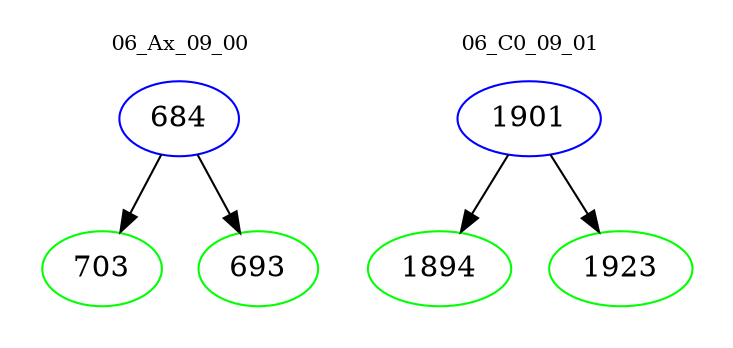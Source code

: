 digraph{
subgraph cluster_0 {
color = white
label = "06_Ax_09_00";
fontsize=10;
T0_684 [label="684", color="blue"]
T0_684 -> T0_703 [color="black"]
T0_703 [label="703", color="green"]
T0_684 -> T0_693 [color="black"]
T0_693 [label="693", color="green"]
}
subgraph cluster_1 {
color = white
label = "06_C0_09_01";
fontsize=10;
T1_1901 [label="1901", color="blue"]
T1_1901 -> T1_1894 [color="black"]
T1_1894 [label="1894", color="green"]
T1_1901 -> T1_1923 [color="black"]
T1_1923 [label="1923", color="green"]
}
}
